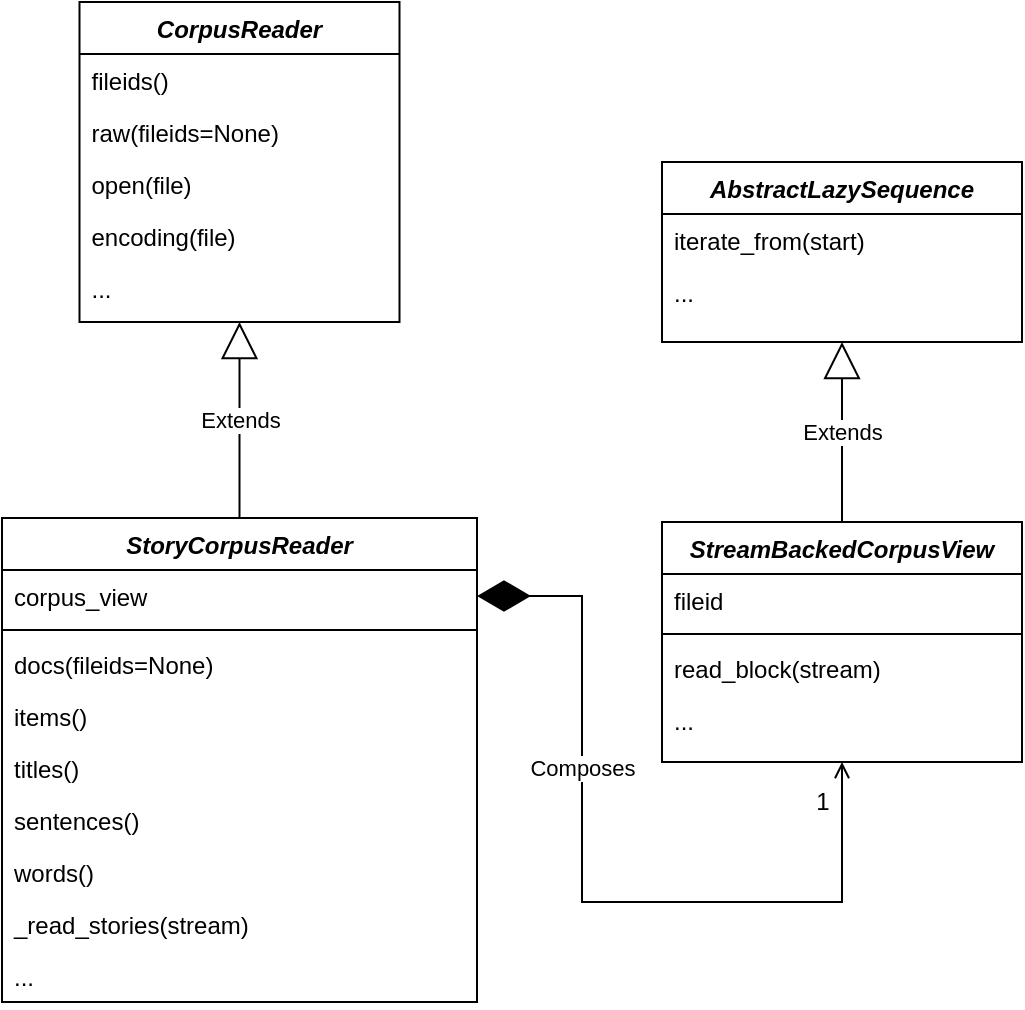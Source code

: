 <mxfile version="16.1.2" type="device" pages="2"><diagram id="C5RBs43oDa-KdzZeNtuy" name="Page-1"><mxGraphModel dx="1595" dy="906" grid="1" gridSize="10" guides="1" tooltips="1" connect="1" arrows="1" fold="1" page="1" pageScale="1" pageWidth="827" pageHeight="1169" math="0" shadow="0"><root><mxCell id="WIyWlLk6GJQsqaUBKTNV-0"/><mxCell id="WIyWlLk6GJQsqaUBKTNV-1" parent="WIyWlLk6GJQsqaUBKTNV-0"/><mxCell id="zkfFHV4jXpPFQw0GAbJ--0" value="CorpusReader" style="swimlane;fontStyle=3;align=center;verticalAlign=top;childLayout=stackLayout;horizontal=1;startSize=26;horizontalStack=0;resizeParent=1;resizeLast=0;collapsible=1;marginBottom=0;rounded=0;shadow=0;strokeWidth=1;" parent="WIyWlLk6GJQsqaUBKTNV-1" vertex="1"><mxGeometry x="148.75" y="90" width="160" height="160" as="geometry"><mxRectangle x="230" y="140" width="160" height="26" as="alternateBounds"/></mxGeometry></mxCell><mxCell id="zkfFHV4jXpPFQw0GAbJ--1" value="fileids()" style="text;align=left;verticalAlign=top;spacingLeft=4;spacingRight=4;overflow=hidden;rotatable=0;points=[[0,0.5],[1,0.5]];portConstraint=eastwest;" parent="zkfFHV4jXpPFQw0GAbJ--0" vertex="1"><mxGeometry y="26" width="160" height="26" as="geometry"/></mxCell><mxCell id="zkfFHV4jXpPFQw0GAbJ--2" value="raw(fileids=None)" style="text;align=left;verticalAlign=top;spacingLeft=4;spacingRight=4;overflow=hidden;rotatable=0;points=[[0,0.5],[1,0.5]];portConstraint=eastwest;rounded=0;shadow=0;html=0;" parent="zkfFHV4jXpPFQw0GAbJ--0" vertex="1"><mxGeometry y="52" width="160" height="26" as="geometry"/></mxCell><mxCell id="zkfFHV4jXpPFQw0GAbJ--3" value="open(file)" style="text;align=left;verticalAlign=top;spacingLeft=4;spacingRight=4;overflow=hidden;rotatable=0;points=[[0,0.5],[1,0.5]];portConstraint=eastwest;rounded=0;shadow=0;html=0;" parent="zkfFHV4jXpPFQw0GAbJ--0" vertex="1"><mxGeometry y="78" width="160" height="26" as="geometry"/></mxCell><mxCell id="zkfFHV4jXpPFQw0GAbJ--5" value="encoding(file)" style="text;align=left;verticalAlign=top;spacingLeft=4;spacingRight=4;overflow=hidden;rotatable=0;points=[[0,0.5],[1,0.5]];portConstraint=eastwest;" parent="zkfFHV4jXpPFQw0GAbJ--0" vertex="1"><mxGeometry y="104" width="160" height="26" as="geometry"/></mxCell><mxCell id="qqm0UW3Y4IHKdIKPYFnL-0" value="..." style="text;align=left;verticalAlign=top;spacingLeft=4;spacingRight=4;overflow=hidden;rotatable=0;points=[[0,0.5],[1,0.5]];portConstraint=eastwest;" vertex="1" parent="zkfFHV4jXpPFQw0GAbJ--0"><mxGeometry y="130" width="160" height="26" as="geometry"/></mxCell><mxCell id="zkfFHV4jXpPFQw0GAbJ--6" value="StoryCorpusReader" style="swimlane;fontStyle=3;align=center;verticalAlign=top;childLayout=stackLayout;horizontal=1;startSize=26;horizontalStack=0;resizeParent=1;resizeLast=0;collapsible=1;marginBottom=0;rounded=0;shadow=0;strokeWidth=1;" parent="WIyWlLk6GJQsqaUBKTNV-1" vertex="1"><mxGeometry x="110" y="348" width="237.5" height="242" as="geometry"><mxRectangle x="130" y="380" width="160" height="26" as="alternateBounds"/></mxGeometry></mxCell><mxCell id="zkfFHV4jXpPFQw0GAbJ--7" value="corpus_view" style="text;align=left;verticalAlign=top;spacingLeft=4;spacingRight=4;overflow=hidden;rotatable=0;points=[[0,0.5],[1,0.5]];portConstraint=eastwest;" parent="zkfFHV4jXpPFQw0GAbJ--6" vertex="1"><mxGeometry y="26" width="237.5" height="26" as="geometry"/></mxCell><mxCell id="zkfFHV4jXpPFQw0GAbJ--9" value="" style="line;html=1;strokeWidth=1;align=left;verticalAlign=middle;spacingTop=-1;spacingLeft=3;spacingRight=3;rotatable=0;labelPosition=right;points=[];portConstraint=eastwest;" parent="zkfFHV4jXpPFQw0GAbJ--6" vertex="1"><mxGeometry y="52" width="237.5" height="8" as="geometry"/></mxCell><mxCell id="zkfFHV4jXpPFQw0GAbJ--10" value="docs(fileids=None)" style="text;align=left;verticalAlign=top;spacingLeft=4;spacingRight=4;overflow=hidden;rotatable=0;points=[[0,0.5],[1,0.5]];portConstraint=eastwest;fontStyle=0" parent="zkfFHV4jXpPFQw0GAbJ--6" vertex="1"><mxGeometry y="60" width="237.5" height="26" as="geometry"/></mxCell><mxCell id="zkfFHV4jXpPFQw0GAbJ--11" value="items()" style="text;align=left;verticalAlign=top;spacingLeft=4;spacingRight=4;overflow=hidden;rotatable=0;points=[[0,0.5],[1,0.5]];portConstraint=eastwest;" parent="zkfFHV4jXpPFQw0GAbJ--6" vertex="1"><mxGeometry y="86" width="237.5" height="26" as="geometry"/></mxCell><mxCell id="qqm0UW3Y4IHKdIKPYFnL-1" value="titles()" style="text;align=left;verticalAlign=top;spacingLeft=4;spacingRight=4;overflow=hidden;rotatable=0;points=[[0,0.5],[1,0.5]];portConstraint=eastwest;" vertex="1" parent="zkfFHV4jXpPFQw0GAbJ--6"><mxGeometry y="112" width="237.5" height="26" as="geometry"/></mxCell><mxCell id="qqm0UW3Y4IHKdIKPYFnL-2" value="sentences()" style="text;align=left;verticalAlign=top;spacingLeft=4;spacingRight=4;overflow=hidden;rotatable=0;points=[[0,0.5],[1,0.5]];portConstraint=eastwest;" vertex="1" parent="zkfFHV4jXpPFQw0GAbJ--6"><mxGeometry y="138" width="237.5" height="26" as="geometry"/></mxCell><mxCell id="qqm0UW3Y4IHKdIKPYFnL-3" value="words()" style="text;align=left;verticalAlign=top;spacingLeft=4;spacingRight=4;overflow=hidden;rotatable=0;points=[[0,0.5],[1,0.5]];portConstraint=eastwest;" vertex="1" parent="zkfFHV4jXpPFQw0GAbJ--6"><mxGeometry y="164" width="237.5" height="26" as="geometry"/></mxCell><mxCell id="qqm0UW3Y4IHKdIKPYFnL-4" value="_read_stories(stream)" style="text;align=left;verticalAlign=top;spacingLeft=4;spacingRight=4;overflow=hidden;rotatable=0;points=[[0,0.5],[1,0.5]];portConstraint=eastwest;" vertex="1" parent="zkfFHV4jXpPFQw0GAbJ--6"><mxGeometry y="190" width="237.5" height="26" as="geometry"/></mxCell><mxCell id="qqm0UW3Y4IHKdIKPYFnL-15" value="..." style="text;align=left;verticalAlign=top;spacingLeft=4;spacingRight=4;overflow=hidden;rotatable=0;points=[[0,0.5],[1,0.5]];portConstraint=eastwest;" vertex="1" parent="zkfFHV4jXpPFQw0GAbJ--6"><mxGeometry y="216" width="237.5" height="26" as="geometry"/></mxCell><mxCell id="zkfFHV4jXpPFQw0GAbJ--17" value="StreamBackedCorpusView" style="swimlane;fontStyle=3;align=center;verticalAlign=top;childLayout=stackLayout;horizontal=1;startSize=26;horizontalStack=0;resizeParent=1;resizeLast=0;collapsible=1;marginBottom=0;rounded=0;shadow=0;strokeWidth=1;" parent="WIyWlLk6GJQsqaUBKTNV-1" vertex="1"><mxGeometry x="440" y="350" width="180" height="120" as="geometry"><mxRectangle x="550" y="140" width="160" height="26" as="alternateBounds"/></mxGeometry></mxCell><mxCell id="zkfFHV4jXpPFQw0GAbJ--21" value="fileid" style="text;align=left;verticalAlign=top;spacingLeft=4;spacingRight=4;overflow=hidden;rotatable=0;points=[[0,0.5],[1,0.5]];portConstraint=eastwest;rounded=0;shadow=0;html=0;" parent="zkfFHV4jXpPFQw0GAbJ--17" vertex="1"><mxGeometry y="26" width="180" height="26" as="geometry"/></mxCell><mxCell id="zkfFHV4jXpPFQw0GAbJ--23" value="" style="line;html=1;strokeWidth=1;align=left;verticalAlign=middle;spacingTop=-1;spacingLeft=3;spacingRight=3;rotatable=0;labelPosition=right;points=[];portConstraint=eastwest;" parent="zkfFHV4jXpPFQw0GAbJ--17" vertex="1"><mxGeometry y="52" width="180" height="8" as="geometry"/></mxCell><mxCell id="zkfFHV4jXpPFQw0GAbJ--25" value="read_block(stream)" style="text;align=left;verticalAlign=top;spacingLeft=4;spacingRight=4;overflow=hidden;rotatable=0;points=[[0,0.5],[1,0.5]];portConstraint=eastwest;" parent="zkfFHV4jXpPFQw0GAbJ--17" vertex="1"><mxGeometry y="60" width="180" height="26" as="geometry"/></mxCell><mxCell id="qqm0UW3Y4IHKdIKPYFnL-14" value="..." style="text;align=left;verticalAlign=top;spacingLeft=4;spacingRight=4;overflow=hidden;rotatable=0;points=[[0,0.5],[1,0.5]];portConstraint=eastwest;" vertex="1" parent="zkfFHV4jXpPFQw0GAbJ--17"><mxGeometry y="86" width="180" height="26" as="geometry"/></mxCell><mxCell id="qqm0UW3Y4IHKdIKPYFnL-6" value="AbstractLazySequence" style="swimlane;fontStyle=3;align=center;verticalAlign=top;childLayout=stackLayout;horizontal=1;startSize=26;horizontalStack=0;resizeParent=1;resizeLast=0;collapsible=1;marginBottom=0;rounded=0;shadow=0;strokeWidth=1;" vertex="1" parent="WIyWlLk6GJQsqaUBKTNV-1"><mxGeometry x="440" y="170" width="180" height="90" as="geometry"><mxRectangle x="550" y="140" width="160" height="26" as="alternateBounds"/></mxGeometry></mxCell><mxCell id="qqm0UW3Y4IHKdIKPYFnL-18" value="iterate_from(start)" style="text;align=left;verticalAlign=top;spacingLeft=4;spacingRight=4;overflow=hidden;rotatable=0;points=[[0,0.5],[1,0.5]];portConstraint=eastwest;" vertex="1" parent="qqm0UW3Y4IHKdIKPYFnL-6"><mxGeometry y="26" width="180" height="26" as="geometry"/></mxCell><mxCell id="qqm0UW3Y4IHKdIKPYFnL-19" value="..." style="text;align=left;verticalAlign=top;spacingLeft=4;spacingRight=4;overflow=hidden;rotatable=0;points=[[0,0.5],[1,0.5]];portConstraint=eastwest;" vertex="1" parent="qqm0UW3Y4IHKdIKPYFnL-6"><mxGeometry y="52" width="180" height="26" as="geometry"/></mxCell><mxCell id="qqm0UW3Y4IHKdIKPYFnL-11" value="Extends" style="endArrow=block;endSize=16;endFill=0;html=1;rounded=0;entryX=0.5;entryY=1;entryDx=0;entryDy=0;exitX=0.5;exitY=0;exitDx=0;exitDy=0;" edge="1" parent="WIyWlLk6GJQsqaUBKTNV-1" source="zkfFHV4jXpPFQw0GAbJ--17" target="qqm0UW3Y4IHKdIKPYFnL-6"><mxGeometry width="160" relative="1" as="geometry"><mxPoint x="440" y="610" as="sourcePoint"/><mxPoint x="600" y="610" as="targetPoint"/></mxGeometry></mxCell><mxCell id="qqm0UW3Y4IHKdIKPYFnL-12" value="Extends" style="endArrow=block;endSize=16;endFill=0;html=1;rounded=0;entryX=0.5;entryY=1;entryDx=0;entryDy=0;exitX=0.5;exitY=0;exitDx=0;exitDy=0;" edge="1" parent="WIyWlLk6GJQsqaUBKTNV-1" source="zkfFHV4jXpPFQw0GAbJ--6" target="zkfFHV4jXpPFQw0GAbJ--0"><mxGeometry width="160" relative="1" as="geometry"><mxPoint x="347.5" y="370" as="sourcePoint"/><mxPoint x="347.5" y="270" as="targetPoint"/></mxGeometry></mxCell><mxCell id="qqm0UW3Y4IHKdIKPYFnL-13" value="" style="endArrow=diamondThin;endFill=1;endSize=24;html=1;rounded=0;entryX=1;entryY=0.5;entryDx=0;entryDy=0;exitX=0.5;exitY=1;exitDx=0;exitDy=0;startArrow=open;startFill=0;" edge="1" parent="WIyWlLk6GJQsqaUBKTNV-1" source="zkfFHV4jXpPFQw0GAbJ--17" target="zkfFHV4jXpPFQw0GAbJ--7"><mxGeometry width="160" relative="1" as="geometry"><mxPoint x="600" y="770" as="sourcePoint"/><mxPoint x="760" y="770" as="targetPoint"/><Array as="points"><mxPoint x="530" y="540"/><mxPoint x="400" y="540"/><mxPoint x="400" y="387"/></Array></mxGeometry></mxCell><mxCell id="qqm0UW3Y4IHKdIKPYFnL-16" value="&lt;div&gt;Composes&lt;/div&gt;" style="edgeLabel;html=1;align=center;verticalAlign=middle;resizable=0;points=[];" vertex="1" connectable="0" parent="qqm0UW3Y4IHKdIKPYFnL-13"><mxGeometry x="-0.137" y="3" relative="1" as="geometry"><mxPoint x="-25" y="-70" as="offset"/></mxGeometry></mxCell><mxCell id="qqm0UW3Y4IHKdIKPYFnL-17" value="1" style="text;html=1;align=center;verticalAlign=middle;resizable=0;points=[];autosize=1;strokeColor=none;fillColor=none;" vertex="1" parent="WIyWlLk6GJQsqaUBKTNV-1"><mxGeometry x="510" y="480" width="20" height="20" as="geometry"/></mxCell></root></mxGraphModel></diagram><diagram id="xMJ0fy7dgEHEARjZuuVb" name="Page-2"><mxGraphModel dx="2422" dy="906" grid="1" gridSize="10" guides="1" tooltips="1" connect="1" arrows="1" fold="1" page="1" pageScale="1" pageWidth="827" pageHeight="1169" math="0" shadow="0"><root><mxCell id="IuS_XmRyEK37BrcYGAc--0"/><mxCell id="IuS_XmRyEK37BrcYGAc--1" parent="IuS_XmRyEK37BrcYGAc--0"/><mxCell id="FSSNJ1-v1n4GjHqkk0ZG-21" value="A processing interface for tokenizing a string." style="shape=note;strokeWidth=2;fontSize=14;size=20;whiteSpace=wrap;html=1;fillColor=#fff2cc;strokeColor=#d6b656;fontColor=#666600;align=left;" vertex="1" parent="IuS_XmRyEK37BrcYGAc--1"><mxGeometry x="-30" y="260" width="190" height="70" as="geometry"/></mxCell><mxCell id="3HRCJXJIrLuSFRFbsjg--37" value="A 'view' of a corpus file, which acts like a sequence of tokens. The tokens are only constructed as-needed -- the entire corpus is&lt;br&gt;never stored in memory at once." style="shape=note;strokeWidth=2;fontSize=14;size=20;whiteSpace=wrap;html=1;fillColor=#fff2cc;strokeColor=#d6b656;fontColor=#666600;align=left;" vertex="1" parent="IuS_XmRyEK37BrcYGAc--1"><mxGeometry x="610" y="580" width="210" height="110" as="geometry"/></mxCell><mxCell id="3HRCJXJIrLuSFRFbsjg--36" value="Abstract base class mostly used for corpus view objects, which provide access to the contents of a corpus without loading the entire corpus into memory, by loading pieces of the corpus from disk as needed." style="shape=note;strokeWidth=2;fontSize=14;size=20;whiteSpace=wrap;html=1;fillColor=#fff2cc;strokeColor=#d6b656;fontColor=#666600;align=left;" vertex="1" parent="IuS_XmRyEK37BrcYGAc--1"><mxGeometry x="434" y="150" width="190" height="150" as="geometry"/></mxCell><mxCell id="3HRCJXJIrLuSFRFbsjg--38" value="A base class for &quot;corpus reader&quot; classes. Each individual corpus reader instance is used to read a specific corpus, consisting of one or more files under a common root directory." style="shape=note;strokeWidth=2;fontSize=14;size=20;whiteSpace=wrap;html=1;fillColor=#fff2cc;strokeColor=#d6b656;fontColor=#666600;align=left;" vertex="1" parent="IuS_XmRyEK37BrcYGAc--1"><mxGeometry x="90" y="90" width="230" height="130" as="geometry"/></mxCell><mxCell id="3HRCJXJIrLuSFRFbsjg--0" value="CorpusReader" style="swimlane;fontStyle=3;align=center;verticalAlign=top;childLayout=stackLayout;horizontal=1;startSize=26;horizontalStack=0;resizeParent=1;resizeLast=0;collapsible=1;marginBottom=0;rounded=0;shadow=0;strokeWidth=1;" vertex="1" parent="IuS_XmRyEK37BrcYGAc--1"><mxGeometry x="217.75" y="210" width="160" height="160" as="geometry"><mxRectangle x="230" y="140" width="160" height="26" as="alternateBounds"/></mxGeometry></mxCell><mxCell id="3HRCJXJIrLuSFRFbsjg--1" value="fileids()" style="text;align=left;verticalAlign=top;spacingLeft=4;spacingRight=4;overflow=hidden;rotatable=0;points=[[0,0.5],[1,0.5]];portConstraint=eastwest;" vertex="1" parent="3HRCJXJIrLuSFRFbsjg--0"><mxGeometry y="26" width="160" height="26" as="geometry"/></mxCell><mxCell id="3HRCJXJIrLuSFRFbsjg--2" value="raw(fileids=None)" style="text;align=left;verticalAlign=top;spacingLeft=4;spacingRight=4;overflow=hidden;rotatable=0;points=[[0,0.5],[1,0.5]];portConstraint=eastwest;rounded=0;shadow=0;html=0;" vertex="1" parent="3HRCJXJIrLuSFRFbsjg--0"><mxGeometry y="52" width="160" height="26" as="geometry"/></mxCell><mxCell id="3HRCJXJIrLuSFRFbsjg--3" value="open(file)" style="text;align=left;verticalAlign=top;spacingLeft=4;spacingRight=4;overflow=hidden;rotatable=0;points=[[0,0.5],[1,0.5]];portConstraint=eastwest;rounded=0;shadow=0;html=0;" vertex="1" parent="3HRCJXJIrLuSFRFbsjg--0"><mxGeometry y="78" width="160" height="26" as="geometry"/></mxCell><mxCell id="3HRCJXJIrLuSFRFbsjg--4" value="encoding(file)" style="text;align=left;verticalAlign=top;spacingLeft=4;spacingRight=4;overflow=hidden;rotatable=0;points=[[0,0.5],[1,0.5]];portConstraint=eastwest;" vertex="1" parent="3HRCJXJIrLuSFRFbsjg--0"><mxGeometry y="104" width="160" height="26" as="geometry"/></mxCell><mxCell id="3HRCJXJIrLuSFRFbsjg--5" value="..." style="text;align=left;verticalAlign=top;spacingLeft=4;spacingRight=4;overflow=hidden;rotatable=0;points=[[0,0.5],[1,0.5]];portConstraint=eastwest;" vertex="1" parent="3HRCJXJIrLuSFRFbsjg--0"><mxGeometry y="130" width="160" height="26" as="geometry"/></mxCell><mxCell id="3HRCJXJIrLuSFRFbsjg--6" value="StoryCorpusReader" style="swimlane;fontStyle=3;align=center;verticalAlign=top;childLayout=stackLayout;horizontal=1;startSize=26;horizontalStack=0;resizeParent=1;resizeLast=0;collapsible=1;marginBottom=0;rounded=0;shadow=0;strokeWidth=1;" vertex="1" parent="IuS_XmRyEK37BrcYGAc--1"><mxGeometry x="179" y="468" width="237.5" height="268" as="geometry"><mxRectangle x="130" y="380" width="160" height="26" as="alternateBounds"/></mxGeometry></mxCell><mxCell id="3HRCJXJIrLuSFRFbsjg--7" value="corpus_view" style="text;align=left;verticalAlign=top;spacingLeft=4;spacingRight=4;overflow=hidden;rotatable=0;points=[[0,0.5],[1,0.5]];portConstraint=eastwest;" vertex="1" parent="3HRCJXJIrLuSFRFbsjg--6"><mxGeometry y="26" width="237.5" height="26" as="geometry"/></mxCell><mxCell id="FSSNJ1-v1n4GjHqkk0ZG-18" value="_word_tokenizer" style="text;align=left;verticalAlign=top;spacingLeft=4;spacingRight=4;overflow=hidden;rotatable=0;points=[[0,0.5],[1,0.5]];portConstraint=eastwest;" vertex="1" parent="3HRCJXJIrLuSFRFbsjg--6"><mxGeometry y="52" width="237.5" height="26" as="geometry"/></mxCell><mxCell id="3HRCJXJIrLuSFRFbsjg--8" value="" style="line;html=1;strokeWidth=1;align=left;verticalAlign=middle;spacingTop=-1;spacingLeft=3;spacingRight=3;rotatable=0;labelPosition=right;points=[];portConstraint=eastwest;" vertex="1" parent="3HRCJXJIrLuSFRFbsjg--6"><mxGeometry y="78" width="237.5" height="8" as="geometry"/></mxCell><mxCell id="3HRCJXJIrLuSFRFbsjg--9" value="docs(fileids=None)" style="text;align=left;verticalAlign=top;spacingLeft=4;spacingRight=4;overflow=hidden;rotatable=0;points=[[0,0.5],[1,0.5]];portConstraint=eastwest;fontStyle=0" vertex="1" parent="3HRCJXJIrLuSFRFbsjg--6"><mxGeometry y="86" width="237.5" height="26" as="geometry"/></mxCell><mxCell id="3HRCJXJIrLuSFRFbsjg--10" value="items()" style="text;align=left;verticalAlign=top;spacingLeft=4;spacingRight=4;overflow=hidden;rotatable=0;points=[[0,0.5],[1,0.5]];portConstraint=eastwest;" vertex="1" parent="3HRCJXJIrLuSFRFbsjg--6"><mxGeometry y="112" width="237.5" height="26" as="geometry"/></mxCell><mxCell id="3HRCJXJIrLuSFRFbsjg--11" value="titles()" style="text;align=left;verticalAlign=top;spacingLeft=4;spacingRight=4;overflow=hidden;rotatable=0;points=[[0,0.5],[1,0.5]];portConstraint=eastwest;" vertex="1" parent="3HRCJXJIrLuSFRFbsjg--6"><mxGeometry y="138" width="237.5" height="26" as="geometry"/></mxCell><mxCell id="3HRCJXJIrLuSFRFbsjg--12" value="sentences()" style="text;align=left;verticalAlign=top;spacingLeft=4;spacingRight=4;overflow=hidden;rotatable=0;points=[[0,0.5],[1,0.5]];portConstraint=eastwest;" vertex="1" parent="3HRCJXJIrLuSFRFbsjg--6"><mxGeometry y="164" width="237.5" height="26" as="geometry"/></mxCell><mxCell id="3HRCJXJIrLuSFRFbsjg--13" value="words()" style="text;align=left;verticalAlign=top;spacingLeft=4;spacingRight=4;overflow=hidden;rotatable=0;points=[[0,0.5],[1,0.5]];portConstraint=eastwest;" vertex="1" parent="3HRCJXJIrLuSFRFbsjg--6"><mxGeometry y="190" width="237.5" height="26" as="geometry"/></mxCell><mxCell id="3HRCJXJIrLuSFRFbsjg--14" value="_read_stories(stream)" style="text;align=left;verticalAlign=top;spacingLeft=4;spacingRight=4;overflow=hidden;rotatable=0;points=[[0,0.5],[1,0.5]];portConstraint=eastwest;" vertex="1" parent="3HRCJXJIrLuSFRFbsjg--6"><mxGeometry y="216" width="237.5" height="26" as="geometry"/></mxCell><mxCell id="3HRCJXJIrLuSFRFbsjg--15" value="..." style="text;align=left;verticalAlign=top;spacingLeft=4;spacingRight=4;overflow=hidden;rotatable=0;points=[[0,0.5],[1,0.5]];portConstraint=eastwest;" vertex="1" parent="3HRCJXJIrLuSFRFbsjg--6"><mxGeometry y="242" width="237.5" height="26" as="geometry"/></mxCell><mxCell id="3HRCJXJIrLuSFRFbsjg--16" value="StreamBackedCorpusView" style="swimlane;fontStyle=3;align=center;verticalAlign=top;childLayout=stackLayout;horizontal=1;startSize=26;horizontalStack=0;resizeParent=1;resizeLast=0;collapsible=1;marginBottom=0;rounded=0;shadow=0;strokeWidth=1;" vertex="1" parent="IuS_XmRyEK37BrcYGAc--1"><mxGeometry x="509" y="470" width="180" height="120" as="geometry"><mxRectangle x="550" y="140" width="160" height="26" as="alternateBounds"/></mxGeometry></mxCell><mxCell id="3HRCJXJIrLuSFRFbsjg--17" value="fileid" style="text;align=left;verticalAlign=top;spacingLeft=4;spacingRight=4;overflow=hidden;rotatable=0;points=[[0,0.5],[1,0.5]];portConstraint=eastwest;rounded=0;shadow=0;html=0;" vertex="1" parent="3HRCJXJIrLuSFRFbsjg--16"><mxGeometry y="26" width="180" height="26" as="geometry"/></mxCell><mxCell id="3HRCJXJIrLuSFRFbsjg--18" value="" style="line;html=1;strokeWidth=1;align=left;verticalAlign=middle;spacingTop=-1;spacingLeft=3;spacingRight=3;rotatable=0;labelPosition=right;points=[];portConstraint=eastwest;" vertex="1" parent="3HRCJXJIrLuSFRFbsjg--16"><mxGeometry y="52" width="180" height="8" as="geometry"/></mxCell><mxCell id="3HRCJXJIrLuSFRFbsjg--19" value="read_block(stream)" style="text;align=left;verticalAlign=top;spacingLeft=4;spacingRight=4;overflow=hidden;rotatable=0;points=[[0,0.5],[1,0.5]];portConstraint=eastwest;" vertex="1" parent="3HRCJXJIrLuSFRFbsjg--16"><mxGeometry y="60" width="180" height="26" as="geometry"/></mxCell><mxCell id="3HRCJXJIrLuSFRFbsjg--20" value="..." style="text;align=left;verticalAlign=top;spacingLeft=4;spacingRight=4;overflow=hidden;rotatable=0;points=[[0,0.5],[1,0.5]];portConstraint=eastwest;" vertex="1" parent="3HRCJXJIrLuSFRFbsjg--16"><mxGeometry y="86" width="180" height="26" as="geometry"/></mxCell><mxCell id="3HRCJXJIrLuSFRFbsjg--21" value="AbstractLazySequence" style="swimlane;fontStyle=3;align=center;verticalAlign=top;childLayout=stackLayout;horizontal=1;startSize=26;horizontalStack=0;resizeParent=1;resizeLast=0;collapsible=1;marginBottom=0;rounded=0;shadow=0;strokeWidth=1;" vertex="1" parent="IuS_XmRyEK37BrcYGAc--1"><mxGeometry x="509" y="290" width="180" height="90" as="geometry"><mxRectangle x="550" y="140" width="160" height="26" as="alternateBounds"/></mxGeometry></mxCell><mxCell id="3HRCJXJIrLuSFRFbsjg--22" value="iterate_from(start)" style="text;align=left;verticalAlign=top;spacingLeft=4;spacingRight=4;overflow=hidden;rotatable=0;points=[[0,0.5],[1,0.5]];portConstraint=eastwest;" vertex="1" parent="3HRCJXJIrLuSFRFbsjg--21"><mxGeometry y="26" width="180" height="26" as="geometry"/></mxCell><mxCell id="3HRCJXJIrLuSFRFbsjg--23" value="..." style="text;align=left;verticalAlign=top;spacingLeft=4;spacingRight=4;overflow=hidden;rotatable=0;points=[[0,0.5],[1,0.5]];portConstraint=eastwest;" vertex="1" parent="3HRCJXJIrLuSFRFbsjg--21"><mxGeometry y="52" width="180" height="26" as="geometry"/></mxCell><mxCell id="3HRCJXJIrLuSFRFbsjg--24" value="" style="endArrow=block;endSize=16;endFill=0;html=1;rounded=0;entryX=0.5;entryY=1;entryDx=0;entryDy=0;exitX=0.5;exitY=0;exitDx=0;exitDy=0;" edge="1" parent="IuS_XmRyEK37BrcYGAc--1" source="3HRCJXJIrLuSFRFbsjg--16" target="3HRCJXJIrLuSFRFbsjg--21"><mxGeometry width="160" relative="1" as="geometry"><mxPoint x="509" y="730" as="sourcePoint"/><mxPoint x="669" y="730" as="targetPoint"/></mxGeometry></mxCell><mxCell id="3HRCJXJIrLuSFRFbsjg--25" value="" style="endArrow=block;endSize=16;endFill=0;html=1;rounded=0;entryX=0.5;entryY=1;entryDx=0;entryDy=0;exitX=0.5;exitY=0;exitDx=0;exitDy=0;" edge="1" parent="IuS_XmRyEK37BrcYGAc--1" source="3HRCJXJIrLuSFRFbsjg--6" target="3HRCJXJIrLuSFRFbsjg--0"><mxGeometry width="160" relative="1" as="geometry"><mxPoint x="416.5" y="490" as="sourcePoint"/><mxPoint x="416.5" y="390" as="targetPoint"/></mxGeometry></mxCell><mxCell id="3HRCJXJIrLuSFRFbsjg--26" value="" style="endArrow=diamondThin;endFill=1;endSize=24;html=1;rounded=0;entryX=1;entryY=0.5;entryDx=0;entryDy=0;exitX=0.5;exitY=1;exitDx=0;exitDy=0;startArrow=open;startFill=0;" edge="1" parent="IuS_XmRyEK37BrcYGAc--1" source="3HRCJXJIrLuSFRFbsjg--16" target="3HRCJXJIrLuSFRFbsjg--7"><mxGeometry width="160" relative="1" as="geometry"><mxPoint x="669" y="890" as="sourcePoint"/><mxPoint x="829" y="890" as="targetPoint"/><Array as="points"><mxPoint x="599" y="660"/><mxPoint x="469" y="660"/><mxPoint x="469" y="507"/></Array></mxGeometry></mxCell><mxCell id="3HRCJXJIrLuSFRFbsjg--28" value="1" style="text;html=1;align=center;verticalAlign=middle;resizable=0;points=[];autosize=1;strokeColor=none;fillColor=none;" vertex="1" parent="IuS_XmRyEK37BrcYGAc--1"><mxGeometry x="579" y="600" width="20" height="20" as="geometry"/></mxCell><mxCell id="FSSNJ1-v1n4GjHqkk0ZG-0" value="StoryTokenizer" style="swimlane;fontStyle=3;align=center;verticalAlign=top;childLayout=stackLayout;horizontal=1;startSize=26;horizontalStack=0;resizeParent=1;resizeLast=0;collapsible=1;marginBottom=0;rounded=0;shadow=0;strokeWidth=1;" vertex="1" parent="IuS_XmRyEK37BrcYGAc--1"><mxGeometry x="-60" y="510" width="150" height="130" as="geometry"><mxRectangle x="130" y="380" width="160" height="26" as="alternateBounds"/></mxGeometry></mxCell><mxCell id="FSSNJ1-v1n4GjHqkk0ZG-1" value="WORD_RE" style="text;align=left;verticalAlign=top;spacingLeft=4;spacingRight=4;overflow=hidden;rotatable=0;points=[[0,0.5],[1,0.5]];portConstraint=eastwest;" vertex="1" parent="FSSNJ1-v1n4GjHqkk0ZG-0"><mxGeometry y="26" width="150" height="26" as="geometry"/></mxCell><mxCell id="FSSNJ1-v1n4GjHqkk0ZG-2" value="" style="line;html=1;strokeWidth=1;align=left;verticalAlign=middle;spacingTop=-1;spacingLeft=3;spacingRight=3;rotatable=0;labelPosition=right;points=[];portConstraint=eastwest;" vertex="1" parent="FSSNJ1-v1n4GjHqkk0ZG-0"><mxGeometry y="52" width="150" height="8" as="geometry"/></mxCell><mxCell id="FSSNJ1-v1n4GjHqkk0ZG-3" value="tokenize(text: str)" style="text;align=left;verticalAlign=top;spacingLeft=4;spacingRight=4;overflow=hidden;rotatable=0;points=[[0,0.5],[1,0.5]];portConstraint=eastwest;fontStyle=0" vertex="1" parent="FSSNJ1-v1n4GjHqkk0ZG-0"><mxGeometry y="60" width="150" height="26" as="geometry"/></mxCell><mxCell id="FSSNJ1-v1n4GjHqkk0ZG-9" value="..." style="text;align=left;verticalAlign=top;spacingLeft=4;spacingRight=4;overflow=hidden;rotatable=0;points=[[0,0.5],[1,0.5]];portConstraint=eastwest;" vertex="1" parent="FSSNJ1-v1n4GjHqkk0ZG-0"><mxGeometry y="86" width="150" height="26" as="geometry"/></mxCell><mxCell id="FSSNJ1-v1n4GjHqkk0ZG-10" value="TokenizerI" style="swimlane;fontStyle=3;align=center;verticalAlign=top;childLayout=stackLayout;horizontal=1;startSize=26;horizontalStack=0;resizeParent=1;resizeLast=0;collapsible=1;marginBottom=0;rounded=0;shadow=0;strokeWidth=1;" vertex="1" parent="IuS_XmRyEK37BrcYGAc--1"><mxGeometry x="-55" y="320" width="140" height="120" as="geometry"><mxRectangle x="130" y="380" width="160" height="26" as="alternateBounds"/></mxGeometry></mxCell><mxCell id="FSSNJ1-v1n4GjHqkk0ZG-13" value="tokenize(text: str)" style="text;align=left;verticalAlign=top;spacingLeft=4;spacingRight=4;overflow=hidden;rotatable=0;points=[[0,0.5],[1,0.5]];portConstraint=eastwest;fontStyle=0" vertex="1" parent="FSSNJ1-v1n4GjHqkk0ZG-10"><mxGeometry y="26" width="140" height="26" as="geometry"/></mxCell><mxCell id="FSSNJ1-v1n4GjHqkk0ZG-15" value="span_tokenize(text: str)" style="text;align=left;verticalAlign=top;spacingLeft=4;spacingRight=4;overflow=hidden;rotatable=0;points=[[0,0.5],[1,0.5]];portConstraint=eastwest;fontStyle=0" vertex="1" parent="FSSNJ1-v1n4GjHqkk0ZG-10"><mxGeometry y="52" width="140" height="26" as="geometry"/></mxCell><mxCell id="FSSNJ1-v1n4GjHqkk0ZG-14" value="..." style="text;align=left;verticalAlign=top;spacingLeft=4;spacingRight=4;overflow=hidden;rotatable=0;points=[[0,0.5],[1,0.5]];portConstraint=eastwest;" vertex="1" parent="FSSNJ1-v1n4GjHqkk0ZG-10"><mxGeometry y="78" width="140" height="26" as="geometry"/></mxCell><mxCell id="FSSNJ1-v1n4GjHqkk0ZG-16" value="" style="endArrow=block;endSize=16;endFill=0;html=1;rounded=0;entryX=0.5;entryY=1;entryDx=0;entryDy=0;dashed=1;" edge="1" parent="IuS_XmRyEK37BrcYGAc--1" source="FSSNJ1-v1n4GjHqkk0ZG-0" target="FSSNJ1-v1n4GjHqkk0ZG-10"><mxGeometry width="160" relative="1" as="geometry"><mxPoint x="110" y="778" as="sourcePoint"/><mxPoint x="110" y="680" as="targetPoint"/></mxGeometry></mxCell><mxCell id="FSSNJ1-v1n4GjHqkk0ZG-19" value="" style="endArrow=diamondThin;endFill=1;endSize=24;html=1;rounded=0;entryX=0;entryY=0.5;entryDx=0;entryDy=0;exitX=0.5;exitY=1;exitDx=0;exitDy=0;startArrow=open;startFill=0;" edge="1" parent="IuS_XmRyEK37BrcYGAc--1" source="FSSNJ1-v1n4GjHqkk0ZG-0" target="FSSNJ1-v1n4GjHqkk0ZG-18"><mxGeometry width="160" relative="1" as="geometry"><mxPoint x="609" y="600" as="sourcePoint"/><mxPoint x="426.5" y="517" as="targetPoint"/><Array as="points"><mxPoint x="15" y="700"/><mxPoint x="130" y="700"/><mxPoint x="130" y="533"/></Array></mxGeometry></mxCell><mxCell id="FSSNJ1-v1n4GjHqkk0ZG-22" value="1" style="text;html=1;align=center;verticalAlign=middle;resizable=0;points=[];autosize=1;strokeColor=none;fillColor=none;" vertex="1" parent="IuS_XmRyEK37BrcYGAc--1"><mxGeometry x="11" y="650" width="20" height="20" as="geometry"/></mxCell></root></mxGraphModel></diagram></mxfile>